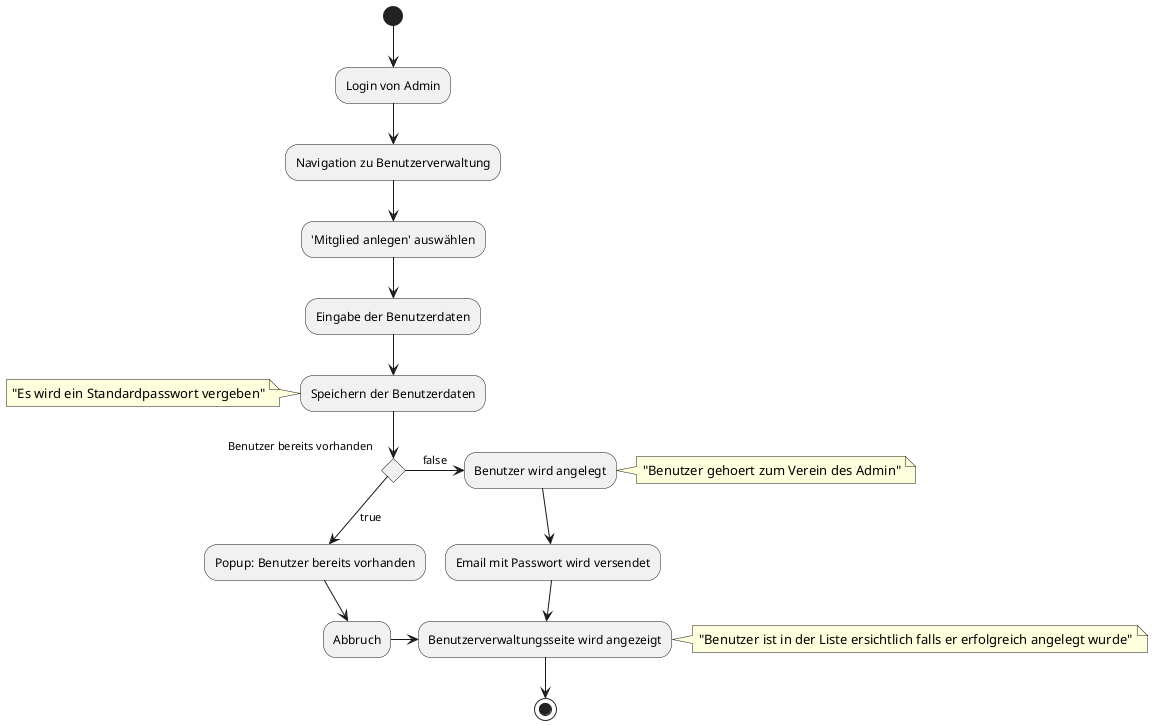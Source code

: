 @startuml
(*) --> "Login von Admin"
--> "Navigation zu Benutzerverwaltung"
--> "'Mitglied anlegen' auswählen"
--> "Eingabe der Benutzerdaten"
--> "Speichern der Benutzerdaten"
note left: "Es wird ein Standardpasswort vergeben"


if "Benutzer bereits vorhanden" then
  -->[true] "Popup: Benutzer bereits vorhanden"
  --> "Abbruch"
  -right-> "Benutzerverwaltungsseite wird angezeigt"
else
  ->[false] "Benutzer wird angelegt"
  note right: "Benutzer gehoert zum Verein des Admin"
  --> "Email mit Passwort wird versendet"
  --> "Benutzerverwaltungsseite wird angezeigt"
endif
note right: "Benutzer ist in der Liste ersichtlich falls er erfolgreich angelegt wurde"
--> (*)
@enduml
